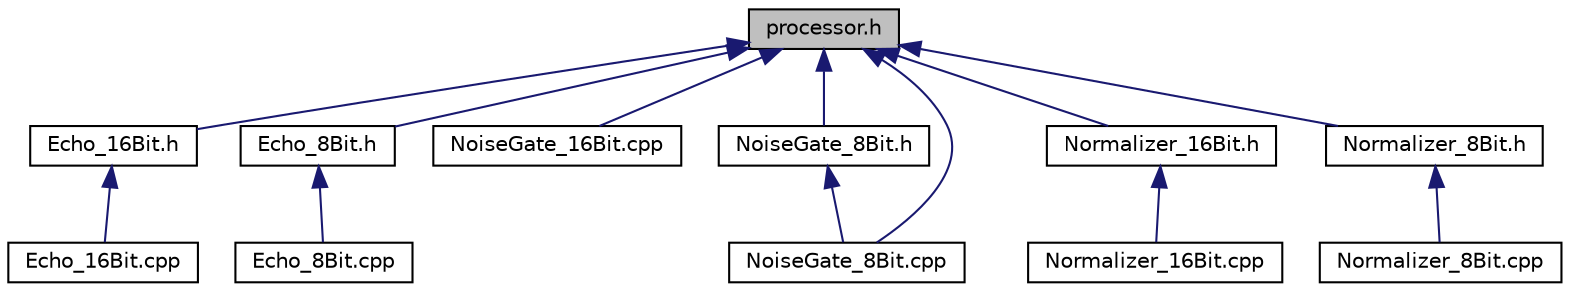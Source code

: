digraph "processor.h"
{
  bgcolor="transparent";
  edge [fontname="Helvetica",fontsize="10",labelfontname="Helvetica",labelfontsize="10"];
  node [fontname="Helvetica",fontsize="10",shape=record];
  Node3 [label="processor.h",height=0.2,width=0.4,color="black", fillcolor="grey75", style="filled", fontcolor="black"];
  Node3 -> Node4 [dir="back",color="midnightblue",fontsize="10",style="solid",fontname="Helvetica"];
  Node4 [label="Echo_16Bit.h",height=0.2,width=0.4,color="black",URL="$Echo__16Bit_8h.html"];
  Node4 -> Node5 [dir="back",color="midnightblue",fontsize="10",style="solid",fontname="Helvetica"];
  Node5 [label="Echo_16Bit.cpp",height=0.2,width=0.4,color="black",URL="$Echo__16Bit_8cpp.html"];
  Node3 -> Node6 [dir="back",color="midnightblue",fontsize="10",style="solid",fontname="Helvetica"];
  Node6 [label="Echo_8Bit.h",height=0.2,width=0.4,color="black",URL="$Echo__8Bit_8h.html"];
  Node6 -> Node7 [dir="back",color="midnightblue",fontsize="10",style="solid",fontname="Helvetica"];
  Node7 [label="Echo_8Bit.cpp",height=0.2,width=0.4,color="black",URL="$Echo__8Bit_8cpp.html"];
  Node3 -> Node8 [dir="back",color="midnightblue",fontsize="10",style="solid",fontname="Helvetica"];
  Node8 [label="NoiseGate_16Bit.cpp",height=0.2,width=0.4,color="black",URL="$NoiseGate__16Bit_8cpp.html"];
  Node3 -> Node9 [dir="back",color="midnightblue",fontsize="10",style="solid",fontname="Helvetica"];
  Node9 [label="NoiseGate_8Bit.h",height=0.2,width=0.4,color="black",URL="$NoiseGate__8Bit_8h.html"];
  Node9 -> Node10 [dir="back",color="midnightblue",fontsize="10",style="solid",fontname="Helvetica"];
  Node10 [label="NoiseGate_8Bit.cpp",height=0.2,width=0.4,color="black",URL="$NoiseGate__8Bit_8cpp.html"];
  Node3 -> Node10 [dir="back",color="midnightblue",fontsize="10",style="solid",fontname="Helvetica"];
  Node3 -> Node11 [dir="back",color="midnightblue",fontsize="10",style="solid",fontname="Helvetica"];
  Node11 [label="Normalizer_16Bit.h",height=0.2,width=0.4,color="black",URL="$Normalizer__16Bit_8h.html"];
  Node11 -> Node12 [dir="back",color="midnightblue",fontsize="10",style="solid",fontname="Helvetica"];
  Node12 [label="Normalizer_16Bit.cpp",height=0.2,width=0.4,color="black",URL="$Normalizer__16Bit_8cpp.html"];
  Node3 -> Node13 [dir="back",color="midnightblue",fontsize="10",style="solid",fontname="Helvetica"];
  Node13 [label="Normalizer_8Bit.h",height=0.2,width=0.4,color="black",URL="$Normalizer__8Bit_8h.html"];
  Node13 -> Node14 [dir="back",color="midnightblue",fontsize="10",style="solid",fontname="Helvetica"];
  Node14 [label="Normalizer_8Bit.cpp",height=0.2,width=0.4,color="black",URL="$Normalizer__8Bit_8cpp.html"];
}
